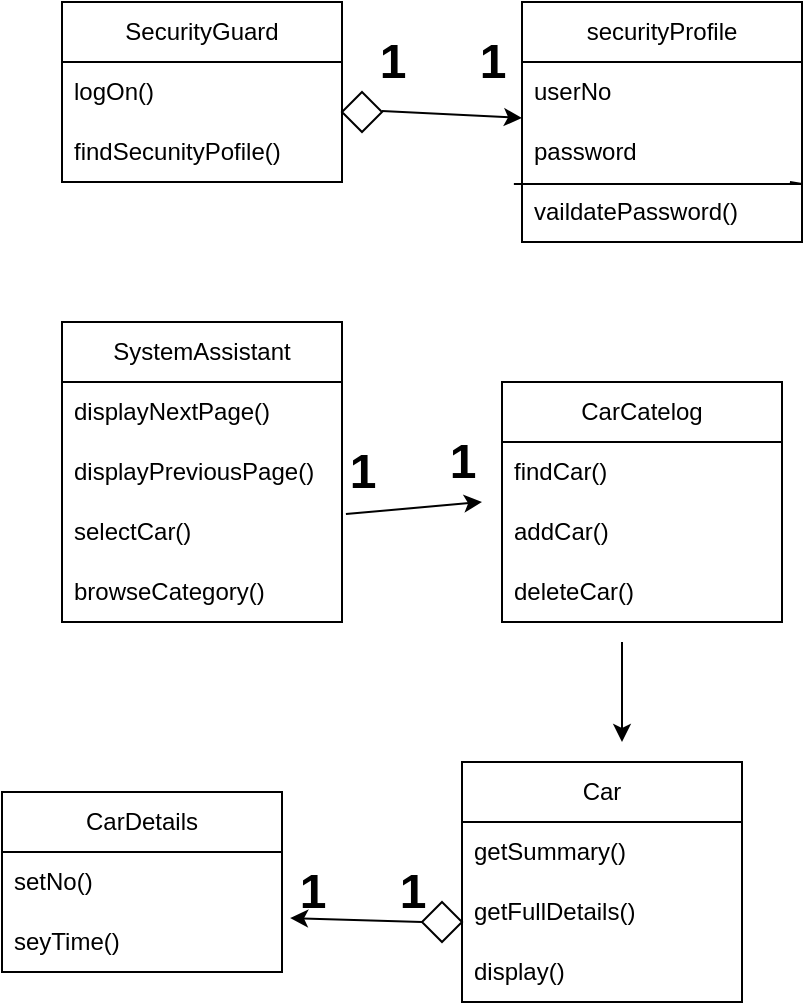 <?xml version="1.0" encoding="UTF-8"?>
<mxfile version="22.1.11" type="google">
  <diagram name="第 1 页" id="c896PMPbMb62NEr009ZX">
    <mxGraphModel dx="1042" dy="569" grid="1" gridSize="10" guides="1" tooltips="1" connect="1" arrows="1" fold="1" page="1" pageScale="1" pageWidth="827" pageHeight="1169" math="0" shadow="0">
      <root>
        <mxCell id="0" />
        <mxCell id="1" parent="0" />
        <mxCell id="s1ZY2kmT0cGc5pneQ3yJ-1" value="SecurityGuard" style="swimlane;fontStyle=0;childLayout=stackLayout;horizontal=1;startSize=30;horizontalStack=0;resizeParent=1;resizeParentMax=0;resizeLast=0;collapsible=1;marginBottom=0;whiteSpace=wrap;html=1;" parent="1" vertex="1">
          <mxGeometry x="100" y="340" width="140" height="90" as="geometry" />
        </mxCell>
        <mxCell id="s1ZY2kmT0cGc5pneQ3yJ-2" value="logOn()" style="text;strokeColor=none;fillColor=none;align=left;verticalAlign=middle;spacingLeft=4;spacingRight=4;overflow=hidden;points=[[0,0.5],[1,0.5]];portConstraint=eastwest;rotatable=0;whiteSpace=wrap;html=1;" parent="s1ZY2kmT0cGc5pneQ3yJ-1" vertex="1">
          <mxGeometry y="30" width="140" height="30" as="geometry" />
        </mxCell>
        <mxCell id="s1ZY2kmT0cGc5pneQ3yJ-3" value="findSecunityPofile()" style="text;strokeColor=none;fillColor=none;align=left;verticalAlign=middle;spacingLeft=4;spacingRight=4;overflow=hidden;points=[[0,0.5],[1,0.5]];portConstraint=eastwest;rotatable=0;whiteSpace=wrap;html=1;" parent="s1ZY2kmT0cGc5pneQ3yJ-1" vertex="1">
          <mxGeometry y="60" width="140" height="30" as="geometry" />
        </mxCell>
        <mxCell id="s1ZY2kmT0cGc5pneQ3yJ-5" value="CarCatelog" style="swimlane;fontStyle=0;childLayout=stackLayout;horizontal=1;startSize=30;horizontalStack=0;resizeParent=1;resizeParentMax=0;resizeLast=0;collapsible=1;marginBottom=0;whiteSpace=wrap;html=1;" parent="1" vertex="1">
          <mxGeometry x="320" y="530" width="140" height="120" as="geometry" />
        </mxCell>
        <mxCell id="s1ZY2kmT0cGc5pneQ3yJ-6" value="findCar()" style="text;strokeColor=none;fillColor=none;align=left;verticalAlign=middle;spacingLeft=4;spacingRight=4;overflow=hidden;points=[[0,0.5],[1,0.5]];portConstraint=eastwest;rotatable=0;whiteSpace=wrap;html=1;" parent="s1ZY2kmT0cGc5pneQ3yJ-5" vertex="1">
          <mxGeometry y="30" width="140" height="30" as="geometry" />
        </mxCell>
        <mxCell id="s1ZY2kmT0cGc5pneQ3yJ-7" value="addCar()" style="text;strokeColor=none;fillColor=none;align=left;verticalAlign=middle;spacingLeft=4;spacingRight=4;overflow=hidden;points=[[0,0.5],[1,0.5]];portConstraint=eastwest;rotatable=0;whiteSpace=wrap;html=1;" parent="s1ZY2kmT0cGc5pneQ3yJ-5" vertex="1">
          <mxGeometry y="60" width="140" height="30" as="geometry" />
        </mxCell>
        <mxCell id="s1ZY2kmT0cGc5pneQ3yJ-8" value="deleteCar()" style="text;strokeColor=none;fillColor=none;align=left;verticalAlign=middle;spacingLeft=4;spacingRight=4;overflow=hidden;points=[[0,0.5],[1,0.5]];portConstraint=eastwest;rotatable=0;whiteSpace=wrap;html=1;" parent="s1ZY2kmT0cGc5pneQ3yJ-5" vertex="1">
          <mxGeometry y="90" width="140" height="30" as="geometry" />
        </mxCell>
        <mxCell id="s1ZY2kmT0cGc5pneQ3yJ-9" value="SystemAssistant" style="swimlane;fontStyle=0;childLayout=stackLayout;horizontal=1;startSize=30;horizontalStack=0;resizeParent=1;resizeParentMax=0;resizeLast=0;collapsible=1;marginBottom=0;whiteSpace=wrap;html=1;" parent="1" vertex="1">
          <mxGeometry x="100" y="500" width="140" height="150" as="geometry" />
        </mxCell>
        <mxCell id="s1ZY2kmT0cGc5pneQ3yJ-10" value="displayNextPage()" style="text;strokeColor=none;fillColor=none;align=left;verticalAlign=middle;spacingLeft=4;spacingRight=4;overflow=hidden;points=[[0,0.5],[1,0.5]];portConstraint=eastwest;rotatable=0;whiteSpace=wrap;html=1;" parent="s1ZY2kmT0cGc5pneQ3yJ-9" vertex="1">
          <mxGeometry y="30" width="140" height="30" as="geometry" />
        </mxCell>
        <mxCell id="s1ZY2kmT0cGc5pneQ3yJ-11" value="displayPreviousPage()" style="text;strokeColor=none;fillColor=none;align=left;verticalAlign=middle;spacingLeft=4;spacingRight=4;overflow=hidden;points=[[0,0.5],[1,0.5]];portConstraint=eastwest;rotatable=0;whiteSpace=wrap;html=1;" parent="s1ZY2kmT0cGc5pneQ3yJ-9" vertex="1">
          <mxGeometry y="60" width="140" height="30" as="geometry" />
        </mxCell>
        <mxCell id="s1ZY2kmT0cGc5pneQ3yJ-14" value="selectCar()" style="text;strokeColor=none;fillColor=none;align=left;verticalAlign=middle;spacingLeft=4;spacingRight=4;overflow=hidden;points=[[0,0.5],[1,0.5]];portConstraint=eastwest;rotatable=0;whiteSpace=wrap;html=1;" parent="s1ZY2kmT0cGc5pneQ3yJ-9" vertex="1">
          <mxGeometry y="90" width="140" height="30" as="geometry" />
        </mxCell>
        <mxCell id="s1ZY2kmT0cGc5pneQ3yJ-15" value="browseCategory()" style="text;strokeColor=none;fillColor=none;align=left;verticalAlign=middle;spacingLeft=4;spacingRight=4;overflow=hidden;points=[[0,0.5],[1,0.5]];portConstraint=eastwest;rotatable=0;whiteSpace=wrap;html=1;" parent="s1ZY2kmT0cGc5pneQ3yJ-9" vertex="1">
          <mxGeometry y="120" width="140" height="30" as="geometry" />
        </mxCell>
        <mxCell id="s1ZY2kmT0cGc5pneQ3yJ-16" value="securityProfile" style="swimlane;fontStyle=0;childLayout=stackLayout;horizontal=1;startSize=30;horizontalStack=0;resizeParent=1;resizeParentMax=0;resizeLast=0;collapsible=1;marginBottom=0;whiteSpace=wrap;html=1;" parent="1" vertex="1">
          <mxGeometry x="330" y="340" width="140" height="120" as="geometry" />
        </mxCell>
        <mxCell id="s1ZY2kmT0cGc5pneQ3yJ-17" value="userNo" style="text;strokeColor=none;fillColor=none;align=left;verticalAlign=middle;spacingLeft=4;spacingRight=4;overflow=hidden;points=[[0,0.5],[1,0.5]];portConstraint=eastwest;rotatable=0;whiteSpace=wrap;html=1;" parent="s1ZY2kmT0cGc5pneQ3yJ-16" vertex="1">
          <mxGeometry y="30" width="140" height="30" as="geometry" />
        </mxCell>
        <mxCell id="s1ZY2kmT0cGc5pneQ3yJ-18" value="password" style="text;strokeColor=none;fillColor=none;align=left;verticalAlign=middle;spacingLeft=4;spacingRight=4;overflow=hidden;points=[[0,0.5],[1,0.5]];portConstraint=eastwest;rotatable=0;whiteSpace=wrap;html=1;" parent="s1ZY2kmT0cGc5pneQ3yJ-16" vertex="1">
          <mxGeometry y="60" width="140" height="30" as="geometry" />
        </mxCell>
        <mxCell id="s1ZY2kmT0cGc5pneQ3yJ-19" value="vaildatePassword()" style="text;strokeColor=none;fillColor=none;align=left;verticalAlign=middle;spacingLeft=4;spacingRight=4;overflow=hidden;points=[[0,0.5],[1,0.5]];portConstraint=eastwest;rotatable=0;whiteSpace=wrap;html=1;" parent="s1ZY2kmT0cGc5pneQ3yJ-16" vertex="1">
          <mxGeometry y="90" width="140" height="30" as="geometry" />
        </mxCell>
        <mxCell id="s1ZY2kmT0cGc5pneQ3yJ-30" value="" style="endArrow=none;html=1;rounded=0;entryX=-0.029;entryY=0.033;entryDx=0;entryDy=0;entryPerimeter=0;exitX=0.957;exitY=0;exitDx=0;exitDy=0;exitPerimeter=0;" parent="s1ZY2kmT0cGc5pneQ3yJ-16" source="s1ZY2kmT0cGc5pneQ3yJ-19" target="s1ZY2kmT0cGc5pneQ3yJ-19" edge="1">
          <mxGeometry width="50" height="50" relative="1" as="geometry">
            <mxPoint x="-110" y="165" as="sourcePoint" />
            <mxPoint x="-60" y="115" as="targetPoint" />
            <Array as="points">
              <mxPoint x="140" y="91" />
            </Array>
          </mxGeometry>
        </mxCell>
        <mxCell id="s1ZY2kmT0cGc5pneQ3yJ-20" value="CarDetails" style="swimlane;fontStyle=0;childLayout=stackLayout;horizontal=1;startSize=30;horizontalStack=0;resizeParent=1;resizeParentMax=0;resizeLast=0;collapsible=1;marginBottom=0;whiteSpace=wrap;html=1;" parent="1" vertex="1">
          <mxGeometry x="70" y="735" width="140" height="90" as="geometry" />
        </mxCell>
        <mxCell id="s1ZY2kmT0cGc5pneQ3yJ-21" value="setNo()" style="text;strokeColor=none;fillColor=none;align=left;verticalAlign=middle;spacingLeft=4;spacingRight=4;overflow=hidden;points=[[0,0.5],[1,0.5]];portConstraint=eastwest;rotatable=0;whiteSpace=wrap;html=1;" parent="s1ZY2kmT0cGc5pneQ3yJ-20" vertex="1">
          <mxGeometry y="30" width="140" height="30" as="geometry" />
        </mxCell>
        <mxCell id="s1ZY2kmT0cGc5pneQ3yJ-22" value="seyTime()" style="text;strokeColor=none;fillColor=none;align=left;verticalAlign=middle;spacingLeft=4;spacingRight=4;overflow=hidden;points=[[0,0.5],[1,0.5]];portConstraint=eastwest;rotatable=0;whiteSpace=wrap;html=1;" parent="s1ZY2kmT0cGc5pneQ3yJ-20" vertex="1">
          <mxGeometry y="60" width="140" height="30" as="geometry" />
        </mxCell>
        <mxCell id="s1ZY2kmT0cGc5pneQ3yJ-24" value="Car" style="swimlane;fontStyle=0;childLayout=stackLayout;horizontal=1;startSize=30;horizontalStack=0;resizeParent=1;resizeParentMax=0;resizeLast=0;collapsible=1;marginBottom=0;whiteSpace=wrap;html=1;" parent="1" vertex="1">
          <mxGeometry x="300" y="720" width="140" height="120" as="geometry" />
        </mxCell>
        <mxCell id="s1ZY2kmT0cGc5pneQ3yJ-25" value="getSummary()" style="text;strokeColor=none;fillColor=none;align=left;verticalAlign=middle;spacingLeft=4;spacingRight=4;overflow=hidden;points=[[0,0.5],[1,0.5]];portConstraint=eastwest;rotatable=0;whiteSpace=wrap;html=1;" parent="s1ZY2kmT0cGc5pneQ3yJ-24" vertex="1">
          <mxGeometry y="30" width="140" height="30" as="geometry" />
        </mxCell>
        <mxCell id="s1ZY2kmT0cGc5pneQ3yJ-26" value="getFullDetails()" style="text;strokeColor=none;fillColor=none;align=left;verticalAlign=middle;spacingLeft=4;spacingRight=4;overflow=hidden;points=[[0,0.5],[1,0.5]];portConstraint=eastwest;rotatable=0;whiteSpace=wrap;html=1;" parent="s1ZY2kmT0cGc5pneQ3yJ-24" vertex="1">
          <mxGeometry y="60" width="140" height="30" as="geometry" />
        </mxCell>
        <mxCell id="s1ZY2kmT0cGc5pneQ3yJ-27" value="display()" style="text;strokeColor=none;fillColor=none;align=left;verticalAlign=middle;spacingLeft=4;spacingRight=4;overflow=hidden;points=[[0,0.5],[1,0.5]];portConstraint=eastwest;rotatable=0;whiteSpace=wrap;html=1;" parent="s1ZY2kmT0cGc5pneQ3yJ-24" vertex="1">
          <mxGeometry y="90" width="140" height="30" as="geometry" />
        </mxCell>
        <mxCell id="s1ZY2kmT0cGc5pneQ3yJ-28" value="" style="rhombus;whiteSpace=wrap;html=1;" parent="1" vertex="1">
          <mxGeometry x="240" y="385" width="20" height="20" as="geometry" />
        </mxCell>
        <mxCell id="s1ZY2kmT0cGc5pneQ3yJ-29" value="" style="endArrow=classic;html=1;rounded=0;entryX=0;entryY=0.933;entryDx=0;entryDy=0;entryPerimeter=0;" parent="1" target="s1ZY2kmT0cGc5pneQ3yJ-17" edge="1">
          <mxGeometry width="50" height="50" relative="1" as="geometry">
            <mxPoint x="260" y="394.5" as="sourcePoint" />
            <mxPoint x="310" y="394.5" as="targetPoint" />
          </mxGeometry>
        </mxCell>
        <mxCell id="s1ZY2kmT0cGc5pneQ3yJ-33" value="" style="endArrow=classic;html=1;rounded=0;exitX=1.014;exitY=0.2;exitDx=0;exitDy=0;exitPerimeter=0;" parent="1" source="s1ZY2kmT0cGc5pneQ3yJ-14" edge="1">
          <mxGeometry width="50" height="50" relative="1" as="geometry">
            <mxPoint x="250" y="600" as="sourcePoint" />
            <mxPoint x="310" y="590" as="targetPoint" />
          </mxGeometry>
        </mxCell>
        <mxCell id="s1ZY2kmT0cGc5pneQ3yJ-35" value="" style="endArrow=classic;html=1;rounded=0;" parent="1" edge="1">
          <mxGeometry width="50" height="50" relative="1" as="geometry">
            <mxPoint x="380" y="660" as="sourcePoint" />
            <mxPoint x="380" y="710" as="targetPoint" />
          </mxGeometry>
        </mxCell>
        <mxCell id="s1ZY2kmT0cGc5pneQ3yJ-36" value="" style="rhombus;whiteSpace=wrap;html=1;" parent="1" vertex="1">
          <mxGeometry x="280" y="790" width="20" height="20" as="geometry" />
        </mxCell>
        <mxCell id="s1ZY2kmT0cGc5pneQ3yJ-37" value="" style="endArrow=classic;html=1;rounded=0;exitX=0;exitY=0.5;exitDx=0;exitDy=0;entryX=1.029;entryY=0.1;entryDx=0;entryDy=0;entryPerimeter=0;" parent="1" source="s1ZY2kmT0cGc5pneQ3yJ-36" target="s1ZY2kmT0cGc5pneQ3yJ-22" edge="1">
          <mxGeometry width="50" height="50" relative="1" as="geometry">
            <mxPoint x="270" y="800" as="sourcePoint" />
            <mxPoint x="220" y="810" as="targetPoint" />
          </mxGeometry>
        </mxCell>
        <mxCell id="s1ZY2kmT0cGc5pneQ3yJ-44" value="1" style="text;strokeColor=none;fillColor=none;html=1;fontSize=24;fontStyle=1;verticalAlign=middle;align=center;" parent="1" vertex="1">
          <mxGeometry x="275" y="555" width="50" height="30" as="geometry" />
        </mxCell>
        <mxCell id="s1ZY2kmT0cGc5pneQ3yJ-45" value="1" style="text;strokeColor=none;fillColor=none;html=1;fontSize=24;fontStyle=1;verticalAlign=middle;align=center;" parent="1" vertex="1">
          <mxGeometry x="225" y="560" width="50" height="30" as="geometry" />
        </mxCell>
        <mxCell id="s1ZY2kmT0cGc5pneQ3yJ-46" value="1" style="text;strokeColor=none;fillColor=none;html=1;fontSize=24;fontStyle=1;verticalAlign=middle;align=center;" parent="1" vertex="1">
          <mxGeometry x="240" y="355" width="50" height="30" as="geometry" />
        </mxCell>
        <mxCell id="s1ZY2kmT0cGc5pneQ3yJ-47" value="1" style="text;strokeColor=none;fillColor=none;html=1;fontSize=24;fontStyle=1;verticalAlign=middle;align=center;" parent="1" vertex="1">
          <mxGeometry x="200" y="770" width="50" height="30" as="geometry" />
        </mxCell>
        <mxCell id="s1ZY2kmT0cGc5pneQ3yJ-48" value="1" style="text;strokeColor=none;fillColor=none;html=1;fontSize=24;fontStyle=1;verticalAlign=middle;align=center;" parent="1" vertex="1">
          <mxGeometry x="250" y="770" width="50" height="30" as="geometry" />
        </mxCell>
        <mxCell id="s1ZY2kmT0cGc5pneQ3yJ-49" value="1" style="text;strokeColor=none;fillColor=none;html=1;fontSize=24;fontStyle=1;verticalAlign=middle;align=center;" parent="1" vertex="1">
          <mxGeometry x="290" y="355" width="50" height="30" as="geometry" />
        </mxCell>
      </root>
    </mxGraphModel>
  </diagram>
</mxfile>
